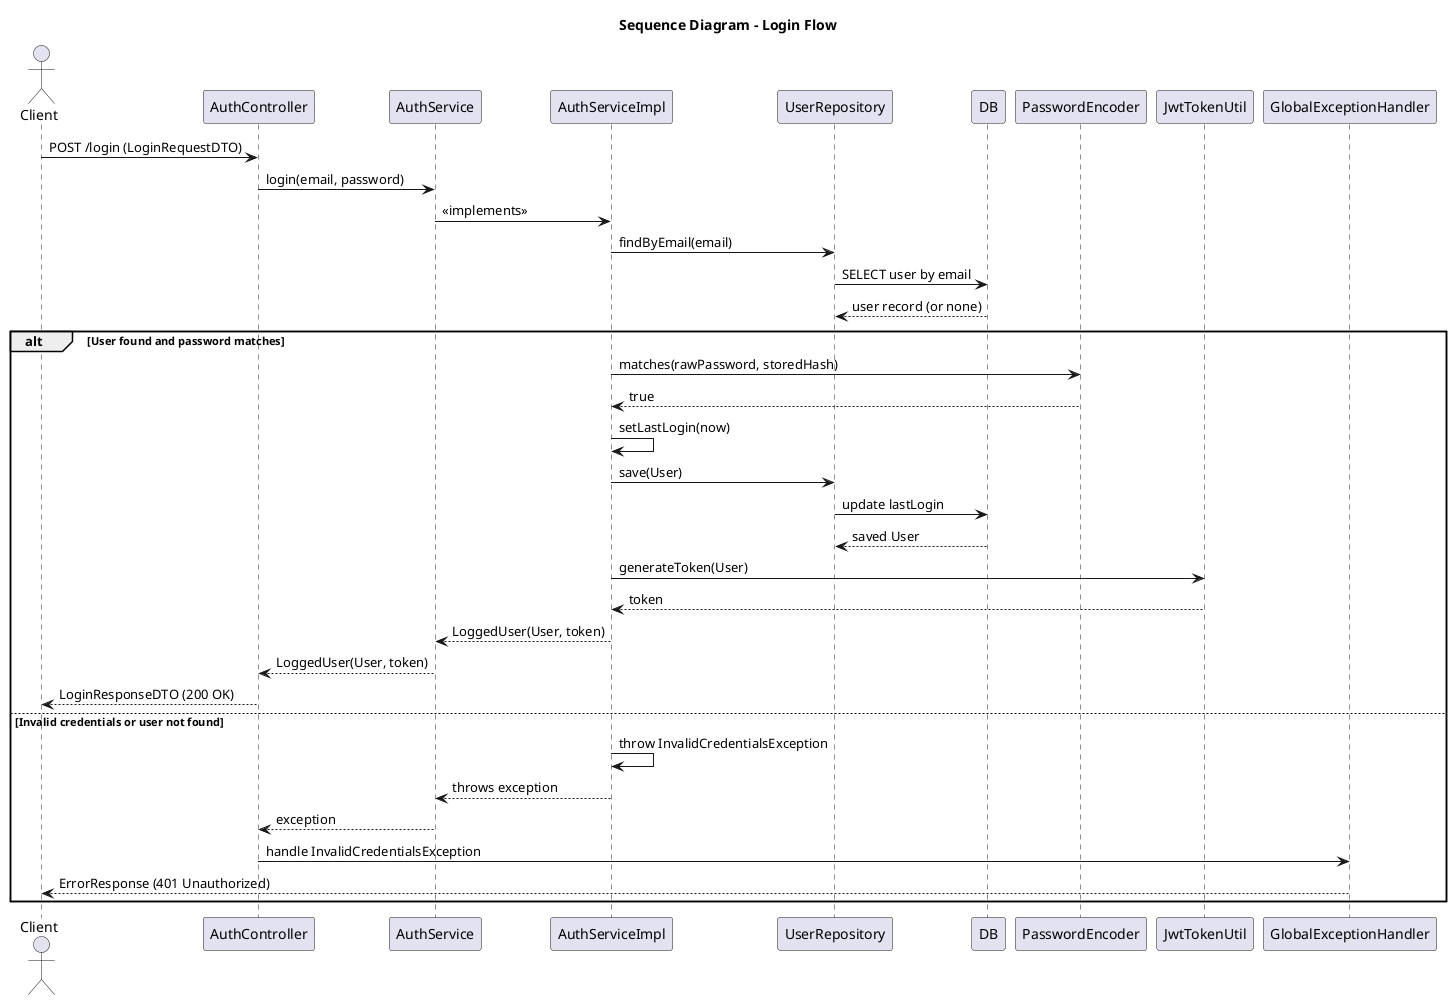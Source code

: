 
@startuml SequenceDiagramLogin
title Sequence Diagram - Login Flow

actor Client
Client -> AuthController: POST /login (LoginRequestDTO)
AuthController -> AuthService: login(email, password)
AuthService -> AuthServiceImpl: «implements»

AuthServiceImpl -> UserRepository: findByEmail(email)
UserRepository -> DB: SELECT user by email
DB --> UserRepository: user record (or none)

alt User found and password matches
    AuthServiceImpl -> PasswordEncoder: matches(rawPassword, storedHash)
    PasswordEncoder --> AuthServiceImpl: true
    AuthServiceImpl -> AuthServiceImpl: setLastLogin(now)
    AuthServiceImpl -> UserRepository: save(User)
    UserRepository -> DB: update lastLogin
    DB --> UserRepository: saved User
    AuthServiceImpl -> JwtTokenUtil: generateToken(User)
    JwtTokenUtil --> AuthServiceImpl: token
    AuthServiceImpl --> AuthService: LoggedUser(User, token)
    AuthService --> AuthController: LoggedUser(User, token)
    AuthController --> Client: LoginResponseDTO (200 OK)
else Invalid credentials or user not found
    AuthServiceImpl -> AuthServiceImpl: throw InvalidCredentialsException
    AuthServiceImpl --> AuthService: throws exception
    AuthService --> AuthController: exception
    AuthController -> GlobalExceptionHandler: handle InvalidCredentialsException
    GlobalExceptionHandler --> Client: ErrorResponse (401 Unauthorized)
end

@enduml
